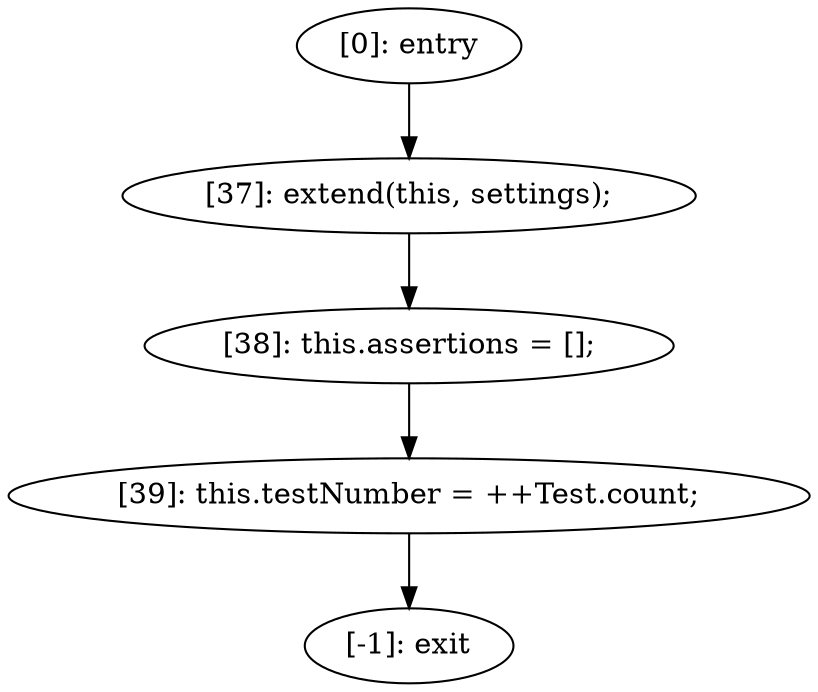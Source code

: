 digraph {
"0" [label="[38]: this.assertions = [];\n"] 
"1" [label="[39]: this.testNumber = ++Test.count;\n"] 
"2" [label="[37]: extend(this, settings);\n"] 
"3" [label="[-1]: exit"] 
"4" [label="[0]: entry"] 
"0" -> "1" [label=""] 
"1" -> "3" [label=""] 
"2" -> "0" [label=""] 
"4" -> "2" [label=""] 
}
